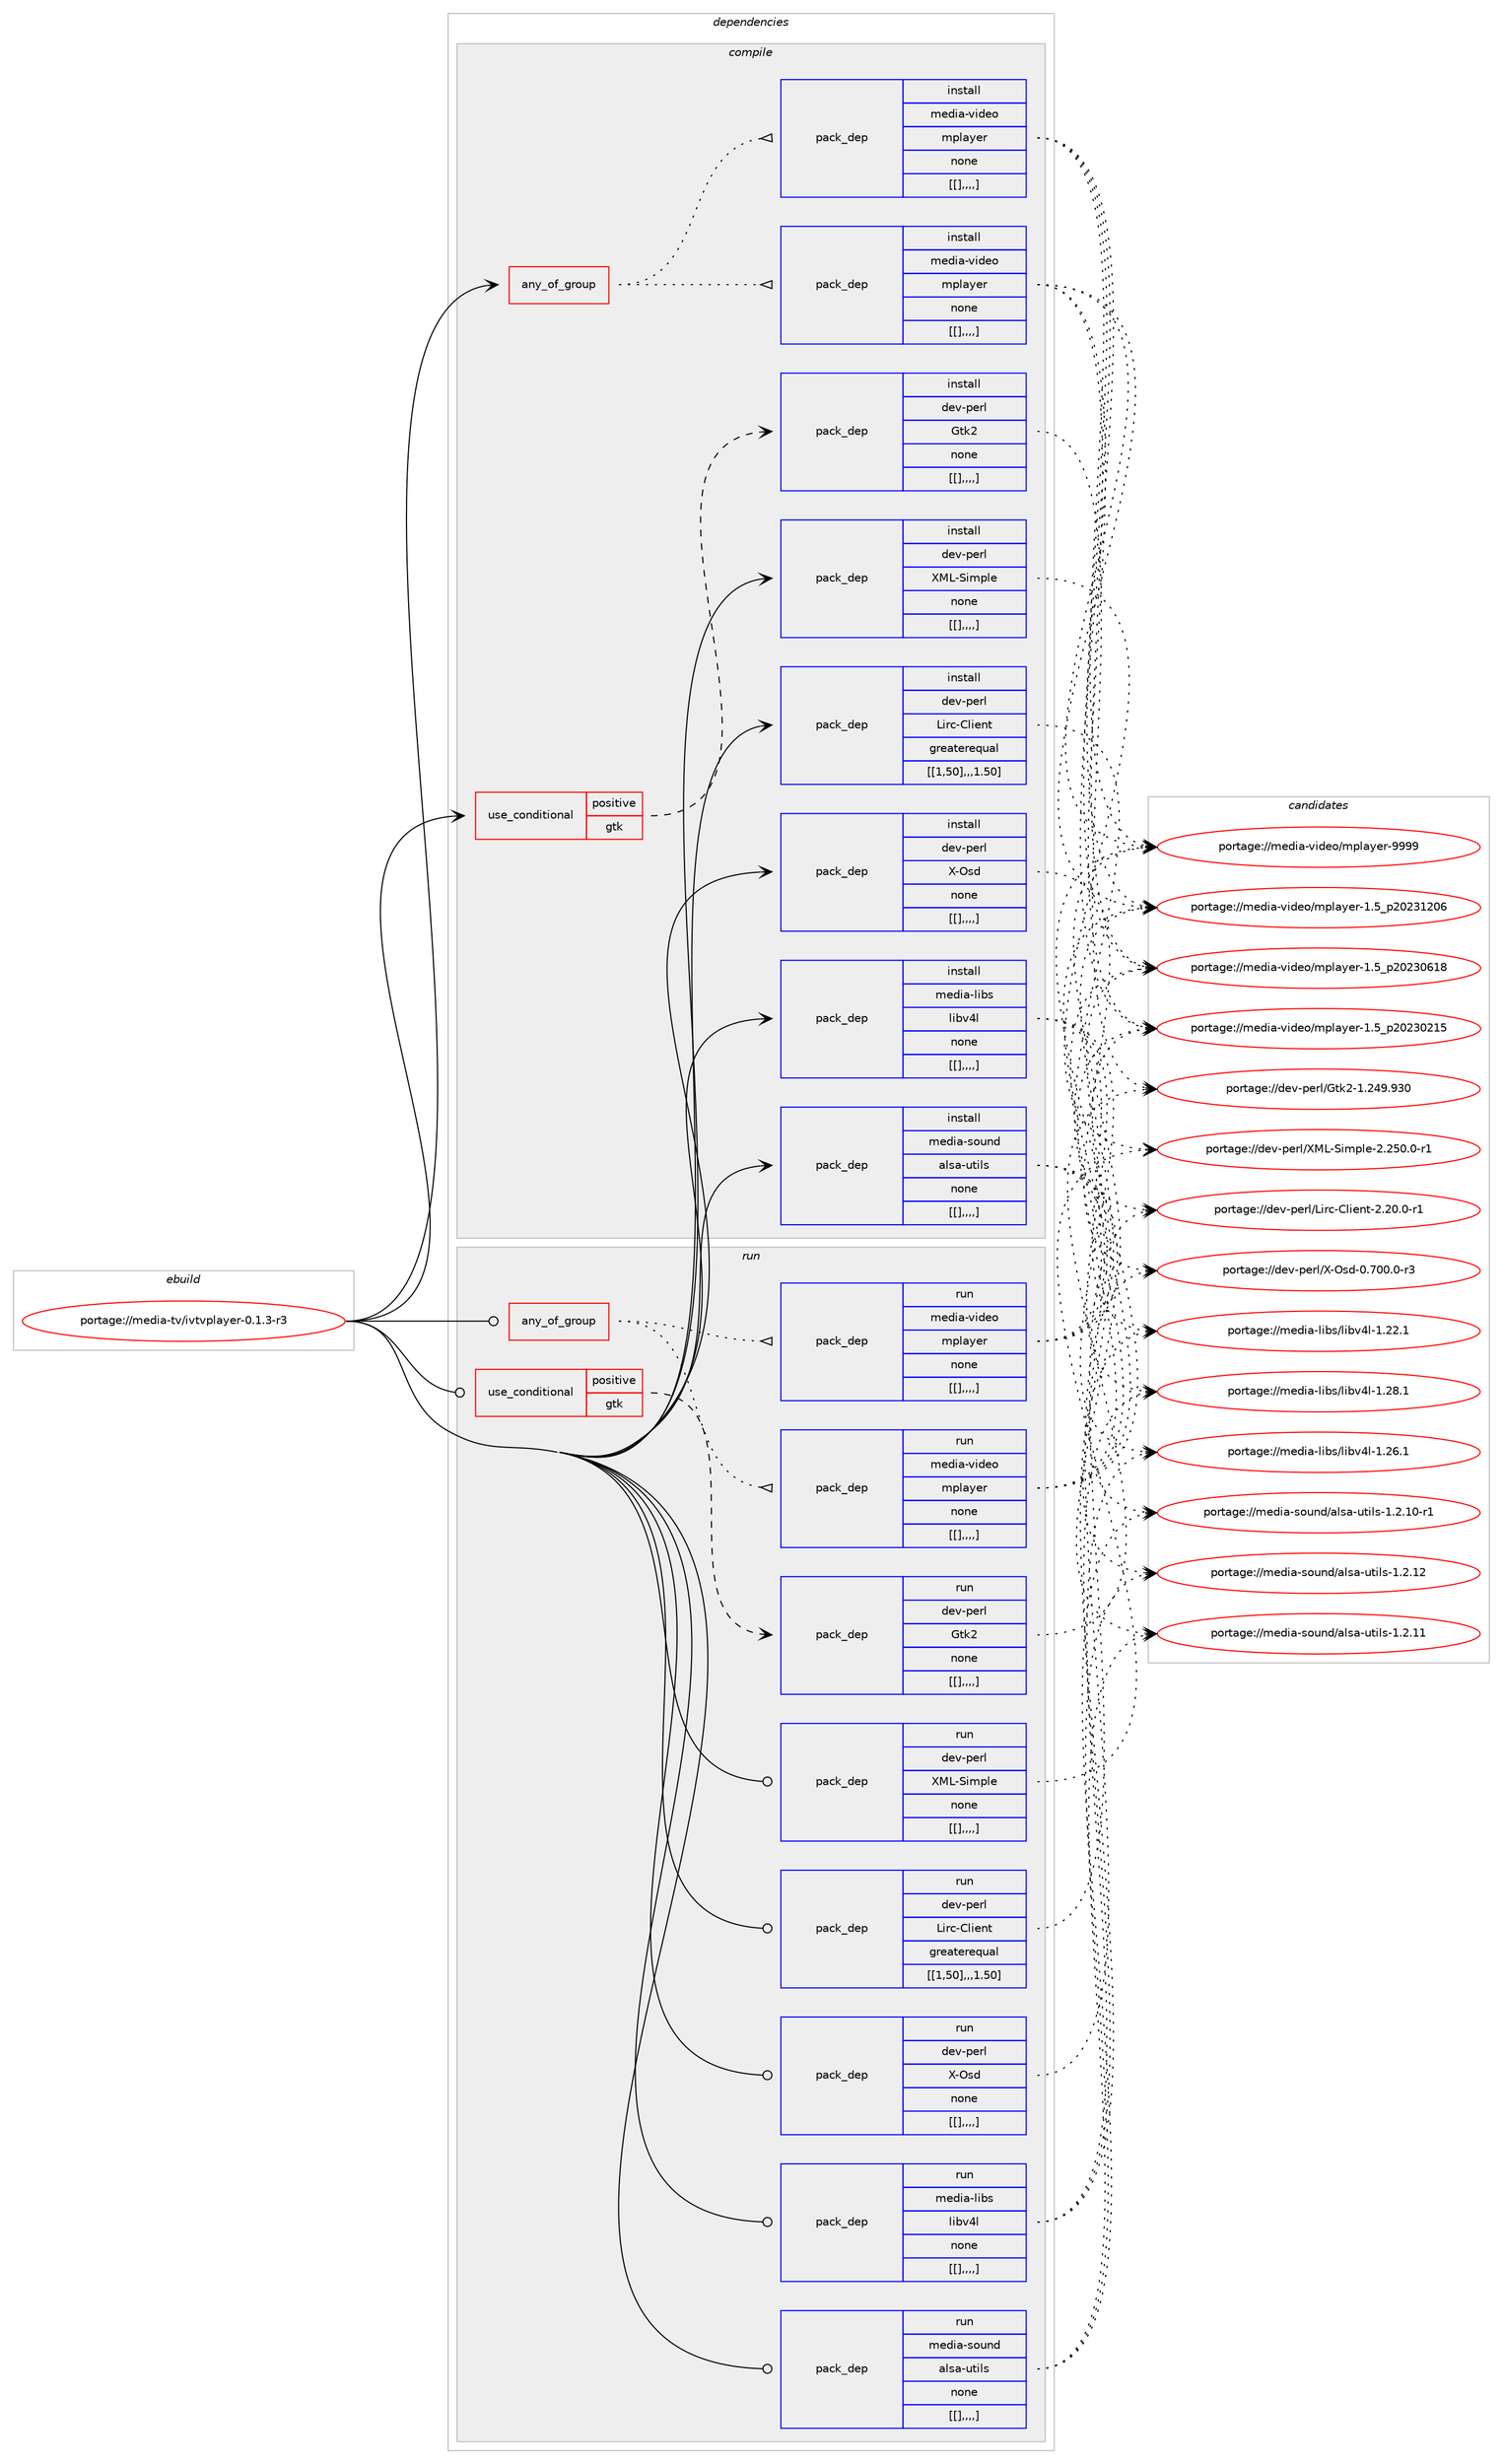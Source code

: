 digraph prolog {

# *************
# Graph options
# *************

newrank=true;
concentrate=true;
compound=true;
graph [rankdir=LR,fontname=Helvetica,fontsize=10,ranksep=1.5];#, ranksep=2.5, nodesep=0.2];
edge  [arrowhead=vee];
node  [fontname=Helvetica,fontsize=10];

# **********
# The ebuild
# **********

subgraph cluster_leftcol {
color=gray;
label=<<i>ebuild</i>>;
id [label="portage://media-tv/ivtvplayer-0.1.3-r3", color=red, width=4, href="../media-tv/ivtvplayer-0.1.3-r3.svg"];
}

# ****************
# The dependencies
# ****************

subgraph cluster_midcol {
color=gray;
label=<<i>dependencies</i>>;
subgraph cluster_compile {
fillcolor="#eeeeee";
style=filled;
label=<<i>compile</i>>;
subgraph any2475 {
dependency340285 [label=<<TABLE BORDER="0" CELLBORDER="1" CELLSPACING="0" CELLPADDING="4"><TR><TD CELLPADDING="10">any_of_group</TD></TR></TABLE>>, shape=none, color=red];subgraph pack251605 {
dependency340286 [label=<<TABLE BORDER="0" CELLBORDER="1" CELLSPACING="0" CELLPADDING="4" WIDTH="220"><TR><TD ROWSPAN="6" CELLPADDING="30">pack_dep</TD></TR><TR><TD WIDTH="110">install</TD></TR><TR><TD>media-video</TD></TR><TR><TD>mplayer</TD></TR><TR><TD>none</TD></TR><TR><TD>[[],,,,]</TD></TR></TABLE>>, shape=none, color=blue];
}
dependency340285:e -> dependency340286:w [weight=20,style="dotted",arrowhead="oinv"];
subgraph pack251606 {
dependency340287 [label=<<TABLE BORDER="0" CELLBORDER="1" CELLSPACING="0" CELLPADDING="4" WIDTH="220"><TR><TD ROWSPAN="6" CELLPADDING="30">pack_dep</TD></TR><TR><TD WIDTH="110">install</TD></TR><TR><TD>media-video</TD></TR><TR><TD>mplayer</TD></TR><TR><TD>none</TD></TR><TR><TD>[[],,,,]</TD></TR></TABLE>>, shape=none, color=blue];
}
dependency340285:e -> dependency340287:w [weight=20,style="dotted",arrowhead="oinv"];
}
id:e -> dependency340285:w [weight=20,style="solid",arrowhead="vee"];
subgraph cond86033 {
dependency340288 [label=<<TABLE BORDER="0" CELLBORDER="1" CELLSPACING="0" CELLPADDING="4"><TR><TD ROWSPAN="3" CELLPADDING="10">use_conditional</TD></TR><TR><TD>positive</TD></TR><TR><TD>gtk</TD></TR></TABLE>>, shape=none, color=red];
subgraph pack251607 {
dependency340289 [label=<<TABLE BORDER="0" CELLBORDER="1" CELLSPACING="0" CELLPADDING="4" WIDTH="220"><TR><TD ROWSPAN="6" CELLPADDING="30">pack_dep</TD></TR><TR><TD WIDTH="110">install</TD></TR><TR><TD>dev-perl</TD></TR><TR><TD>Gtk2</TD></TR><TR><TD>none</TD></TR><TR><TD>[[],,,,]</TD></TR></TABLE>>, shape=none, color=blue];
}
dependency340288:e -> dependency340289:w [weight=20,style="dashed",arrowhead="vee"];
}
id:e -> dependency340288:w [weight=20,style="solid",arrowhead="vee"];
subgraph pack251608 {
dependency340290 [label=<<TABLE BORDER="0" CELLBORDER="1" CELLSPACING="0" CELLPADDING="4" WIDTH="220"><TR><TD ROWSPAN="6" CELLPADDING="30">pack_dep</TD></TR><TR><TD WIDTH="110">install</TD></TR><TR><TD>dev-perl</TD></TR><TR><TD>Lirc-Client</TD></TR><TR><TD>greaterequal</TD></TR><TR><TD>[[1,50],,,1.50]</TD></TR></TABLE>>, shape=none, color=blue];
}
id:e -> dependency340290:w [weight=20,style="solid",arrowhead="vee"];
subgraph pack251609 {
dependency340291 [label=<<TABLE BORDER="0" CELLBORDER="1" CELLSPACING="0" CELLPADDING="4" WIDTH="220"><TR><TD ROWSPAN="6" CELLPADDING="30">pack_dep</TD></TR><TR><TD WIDTH="110">install</TD></TR><TR><TD>dev-perl</TD></TR><TR><TD>X-Osd</TD></TR><TR><TD>none</TD></TR><TR><TD>[[],,,,]</TD></TR></TABLE>>, shape=none, color=blue];
}
id:e -> dependency340291:w [weight=20,style="solid",arrowhead="vee"];
subgraph pack251610 {
dependency340292 [label=<<TABLE BORDER="0" CELLBORDER="1" CELLSPACING="0" CELLPADDING="4" WIDTH="220"><TR><TD ROWSPAN="6" CELLPADDING="30">pack_dep</TD></TR><TR><TD WIDTH="110">install</TD></TR><TR><TD>dev-perl</TD></TR><TR><TD>XML-Simple</TD></TR><TR><TD>none</TD></TR><TR><TD>[[],,,,]</TD></TR></TABLE>>, shape=none, color=blue];
}
id:e -> dependency340292:w [weight=20,style="solid",arrowhead="vee"];
subgraph pack251611 {
dependency340293 [label=<<TABLE BORDER="0" CELLBORDER="1" CELLSPACING="0" CELLPADDING="4" WIDTH="220"><TR><TD ROWSPAN="6" CELLPADDING="30">pack_dep</TD></TR><TR><TD WIDTH="110">install</TD></TR><TR><TD>media-libs</TD></TR><TR><TD>libv4l</TD></TR><TR><TD>none</TD></TR><TR><TD>[[],,,,]</TD></TR></TABLE>>, shape=none, color=blue];
}
id:e -> dependency340293:w [weight=20,style="solid",arrowhead="vee"];
subgraph pack251612 {
dependency340294 [label=<<TABLE BORDER="0" CELLBORDER="1" CELLSPACING="0" CELLPADDING="4" WIDTH="220"><TR><TD ROWSPAN="6" CELLPADDING="30">pack_dep</TD></TR><TR><TD WIDTH="110">install</TD></TR><TR><TD>media-sound</TD></TR><TR><TD>alsa-utils</TD></TR><TR><TD>none</TD></TR><TR><TD>[[],,,,]</TD></TR></TABLE>>, shape=none, color=blue];
}
id:e -> dependency340294:w [weight=20,style="solid",arrowhead="vee"];
}
subgraph cluster_compileandrun {
fillcolor="#eeeeee";
style=filled;
label=<<i>compile and run</i>>;
}
subgraph cluster_run {
fillcolor="#eeeeee";
style=filled;
label=<<i>run</i>>;
subgraph any2476 {
dependency340295 [label=<<TABLE BORDER="0" CELLBORDER="1" CELLSPACING="0" CELLPADDING="4"><TR><TD CELLPADDING="10">any_of_group</TD></TR></TABLE>>, shape=none, color=red];subgraph pack251613 {
dependency340296 [label=<<TABLE BORDER="0" CELLBORDER="1" CELLSPACING="0" CELLPADDING="4" WIDTH="220"><TR><TD ROWSPAN="6" CELLPADDING="30">pack_dep</TD></TR><TR><TD WIDTH="110">run</TD></TR><TR><TD>media-video</TD></TR><TR><TD>mplayer</TD></TR><TR><TD>none</TD></TR><TR><TD>[[],,,,]</TD></TR></TABLE>>, shape=none, color=blue];
}
dependency340295:e -> dependency340296:w [weight=20,style="dotted",arrowhead="oinv"];
subgraph pack251614 {
dependency340297 [label=<<TABLE BORDER="0" CELLBORDER="1" CELLSPACING="0" CELLPADDING="4" WIDTH="220"><TR><TD ROWSPAN="6" CELLPADDING="30">pack_dep</TD></TR><TR><TD WIDTH="110">run</TD></TR><TR><TD>media-video</TD></TR><TR><TD>mplayer</TD></TR><TR><TD>none</TD></TR><TR><TD>[[],,,,]</TD></TR></TABLE>>, shape=none, color=blue];
}
dependency340295:e -> dependency340297:w [weight=20,style="dotted",arrowhead="oinv"];
}
id:e -> dependency340295:w [weight=20,style="solid",arrowhead="odot"];
subgraph cond86034 {
dependency340298 [label=<<TABLE BORDER="0" CELLBORDER="1" CELLSPACING="0" CELLPADDING="4"><TR><TD ROWSPAN="3" CELLPADDING="10">use_conditional</TD></TR><TR><TD>positive</TD></TR><TR><TD>gtk</TD></TR></TABLE>>, shape=none, color=red];
subgraph pack251615 {
dependency340299 [label=<<TABLE BORDER="0" CELLBORDER="1" CELLSPACING="0" CELLPADDING="4" WIDTH="220"><TR><TD ROWSPAN="6" CELLPADDING="30">pack_dep</TD></TR><TR><TD WIDTH="110">run</TD></TR><TR><TD>dev-perl</TD></TR><TR><TD>Gtk2</TD></TR><TR><TD>none</TD></TR><TR><TD>[[],,,,]</TD></TR></TABLE>>, shape=none, color=blue];
}
dependency340298:e -> dependency340299:w [weight=20,style="dashed",arrowhead="vee"];
}
id:e -> dependency340298:w [weight=20,style="solid",arrowhead="odot"];
subgraph pack251616 {
dependency340300 [label=<<TABLE BORDER="0" CELLBORDER="1" CELLSPACING="0" CELLPADDING="4" WIDTH="220"><TR><TD ROWSPAN="6" CELLPADDING="30">pack_dep</TD></TR><TR><TD WIDTH="110">run</TD></TR><TR><TD>dev-perl</TD></TR><TR><TD>Lirc-Client</TD></TR><TR><TD>greaterequal</TD></TR><TR><TD>[[1,50],,,1.50]</TD></TR></TABLE>>, shape=none, color=blue];
}
id:e -> dependency340300:w [weight=20,style="solid",arrowhead="odot"];
subgraph pack251617 {
dependency340301 [label=<<TABLE BORDER="0" CELLBORDER="1" CELLSPACING="0" CELLPADDING="4" WIDTH="220"><TR><TD ROWSPAN="6" CELLPADDING="30">pack_dep</TD></TR><TR><TD WIDTH="110">run</TD></TR><TR><TD>dev-perl</TD></TR><TR><TD>X-Osd</TD></TR><TR><TD>none</TD></TR><TR><TD>[[],,,,]</TD></TR></TABLE>>, shape=none, color=blue];
}
id:e -> dependency340301:w [weight=20,style="solid",arrowhead="odot"];
subgraph pack251618 {
dependency340302 [label=<<TABLE BORDER="0" CELLBORDER="1" CELLSPACING="0" CELLPADDING="4" WIDTH="220"><TR><TD ROWSPAN="6" CELLPADDING="30">pack_dep</TD></TR><TR><TD WIDTH="110">run</TD></TR><TR><TD>dev-perl</TD></TR><TR><TD>XML-Simple</TD></TR><TR><TD>none</TD></TR><TR><TD>[[],,,,]</TD></TR></TABLE>>, shape=none, color=blue];
}
id:e -> dependency340302:w [weight=20,style="solid",arrowhead="odot"];
subgraph pack251619 {
dependency340303 [label=<<TABLE BORDER="0" CELLBORDER="1" CELLSPACING="0" CELLPADDING="4" WIDTH="220"><TR><TD ROWSPAN="6" CELLPADDING="30">pack_dep</TD></TR><TR><TD WIDTH="110">run</TD></TR><TR><TD>media-libs</TD></TR><TR><TD>libv4l</TD></TR><TR><TD>none</TD></TR><TR><TD>[[],,,,]</TD></TR></TABLE>>, shape=none, color=blue];
}
id:e -> dependency340303:w [weight=20,style="solid",arrowhead="odot"];
subgraph pack251620 {
dependency340304 [label=<<TABLE BORDER="0" CELLBORDER="1" CELLSPACING="0" CELLPADDING="4" WIDTH="220"><TR><TD ROWSPAN="6" CELLPADDING="30">pack_dep</TD></TR><TR><TD WIDTH="110">run</TD></TR><TR><TD>media-sound</TD></TR><TR><TD>alsa-utils</TD></TR><TR><TD>none</TD></TR><TR><TD>[[],,,,]</TD></TR></TABLE>>, shape=none, color=blue];
}
id:e -> dependency340304:w [weight=20,style="solid",arrowhead="odot"];
}
}

# **************
# The candidates
# **************

subgraph cluster_choices {
rank=same;
color=gray;
label=<<i>candidates</i>>;

subgraph choice251605 {
color=black;
nodesep=1;
choice109101100105974511810510010111147109112108971211011144557575757 [label="portage://media-video/mplayer-9999", color=red, width=4,href="../media-video/mplayer-9999.svg"];
choice1091011001059745118105100101111471091121089712110111445494653951125048505149504854 [label="portage://media-video/mplayer-1.5_p20231206", color=red, width=4,href="../media-video/mplayer-1.5_p20231206.svg"];
choice1091011001059745118105100101111471091121089712110111445494653951125048505148544956 [label="portage://media-video/mplayer-1.5_p20230618", color=red, width=4,href="../media-video/mplayer-1.5_p20230618.svg"];
choice1091011001059745118105100101111471091121089712110111445494653951125048505148504953 [label="portage://media-video/mplayer-1.5_p20230215", color=red, width=4,href="../media-video/mplayer-1.5_p20230215.svg"];
dependency340286:e -> choice109101100105974511810510010111147109112108971211011144557575757:w [style=dotted,weight="100"];
dependency340286:e -> choice1091011001059745118105100101111471091121089712110111445494653951125048505149504854:w [style=dotted,weight="100"];
dependency340286:e -> choice1091011001059745118105100101111471091121089712110111445494653951125048505148544956:w [style=dotted,weight="100"];
dependency340286:e -> choice1091011001059745118105100101111471091121089712110111445494653951125048505148504953:w [style=dotted,weight="100"];
}
subgraph choice251606 {
color=black;
nodesep=1;
choice109101100105974511810510010111147109112108971211011144557575757 [label="portage://media-video/mplayer-9999", color=red, width=4,href="../media-video/mplayer-9999.svg"];
choice1091011001059745118105100101111471091121089712110111445494653951125048505149504854 [label="portage://media-video/mplayer-1.5_p20231206", color=red, width=4,href="../media-video/mplayer-1.5_p20231206.svg"];
choice1091011001059745118105100101111471091121089712110111445494653951125048505148544956 [label="portage://media-video/mplayer-1.5_p20230618", color=red, width=4,href="../media-video/mplayer-1.5_p20230618.svg"];
choice1091011001059745118105100101111471091121089712110111445494653951125048505148504953 [label="portage://media-video/mplayer-1.5_p20230215", color=red, width=4,href="../media-video/mplayer-1.5_p20230215.svg"];
dependency340287:e -> choice109101100105974511810510010111147109112108971211011144557575757:w [style=dotted,weight="100"];
dependency340287:e -> choice1091011001059745118105100101111471091121089712110111445494653951125048505149504854:w [style=dotted,weight="100"];
dependency340287:e -> choice1091011001059745118105100101111471091121089712110111445494653951125048505148544956:w [style=dotted,weight="100"];
dependency340287:e -> choice1091011001059745118105100101111471091121089712110111445494653951125048505148504953:w [style=dotted,weight="100"];
}
subgraph choice251607 {
color=black;
nodesep=1;
choice1001011184511210111410847711161075045494650525746575148 [label="portage://dev-perl/Gtk2-1.249.930", color=red, width=4,href="../dev-perl/Gtk2-1.249.930.svg"];
dependency340289:e -> choice1001011184511210111410847711161075045494650525746575148:w [style=dotted,weight="100"];
}
subgraph choice251608 {
color=black;
nodesep=1;
choice100101118451121011141084776105114994567108105101110116455046504846484511449 [label="portage://dev-perl/Lirc-Client-2.20.0-r1", color=red, width=4,href="../dev-perl/Lirc-Client-2.20.0-r1.svg"];
dependency340290:e -> choice100101118451121011141084776105114994567108105101110116455046504846484511449:w [style=dotted,weight="100"];
}
subgraph choice251609 {
color=black;
nodesep=1;
choice100101118451121011141084788457911510045484655484846484511451 [label="portage://dev-perl/X-Osd-0.700.0-r3", color=red, width=4,href="../dev-perl/X-Osd-0.700.0-r3.svg"];
dependency340291:e -> choice100101118451121011141084788457911510045484655484846484511451:w [style=dotted,weight="100"];
}
subgraph choice251610 {
color=black;
nodesep=1;
choice1001011184511210111410847887776458310510911210810145504650534846484511449 [label="portage://dev-perl/XML-Simple-2.250.0-r1", color=red, width=4,href="../dev-perl/XML-Simple-2.250.0-r1.svg"];
dependency340292:e -> choice1001011184511210111410847887776458310510911210810145504650534846484511449:w [style=dotted,weight="100"];
}
subgraph choice251611 {
color=black;
nodesep=1;
choice10910110010597451081059811547108105981185210845494650564649 [label="portage://media-libs/libv4l-1.28.1", color=red, width=4,href="../media-libs/libv4l-1.28.1.svg"];
choice10910110010597451081059811547108105981185210845494650544649 [label="portage://media-libs/libv4l-1.26.1", color=red, width=4,href="../media-libs/libv4l-1.26.1.svg"];
choice10910110010597451081059811547108105981185210845494650504649 [label="portage://media-libs/libv4l-1.22.1", color=red, width=4,href="../media-libs/libv4l-1.22.1.svg"];
dependency340293:e -> choice10910110010597451081059811547108105981185210845494650564649:w [style=dotted,weight="100"];
dependency340293:e -> choice10910110010597451081059811547108105981185210845494650544649:w [style=dotted,weight="100"];
dependency340293:e -> choice10910110010597451081059811547108105981185210845494650504649:w [style=dotted,weight="100"];
}
subgraph choice251612 {
color=black;
nodesep=1;
choice10910110010597451151111171101004797108115974511711610510811545494650464950 [label="portage://media-sound/alsa-utils-1.2.12", color=red, width=4,href="../media-sound/alsa-utils-1.2.12.svg"];
choice10910110010597451151111171101004797108115974511711610510811545494650464949 [label="portage://media-sound/alsa-utils-1.2.11", color=red, width=4,href="../media-sound/alsa-utils-1.2.11.svg"];
choice109101100105974511511111711010047971081159745117116105108115454946504649484511449 [label="portage://media-sound/alsa-utils-1.2.10-r1", color=red, width=4,href="../media-sound/alsa-utils-1.2.10-r1.svg"];
dependency340294:e -> choice10910110010597451151111171101004797108115974511711610510811545494650464950:w [style=dotted,weight="100"];
dependency340294:e -> choice10910110010597451151111171101004797108115974511711610510811545494650464949:w [style=dotted,weight="100"];
dependency340294:e -> choice109101100105974511511111711010047971081159745117116105108115454946504649484511449:w [style=dotted,weight="100"];
}
subgraph choice251613 {
color=black;
nodesep=1;
choice109101100105974511810510010111147109112108971211011144557575757 [label="portage://media-video/mplayer-9999", color=red, width=4,href="../media-video/mplayer-9999.svg"];
choice1091011001059745118105100101111471091121089712110111445494653951125048505149504854 [label="portage://media-video/mplayer-1.5_p20231206", color=red, width=4,href="../media-video/mplayer-1.5_p20231206.svg"];
choice1091011001059745118105100101111471091121089712110111445494653951125048505148544956 [label="portage://media-video/mplayer-1.5_p20230618", color=red, width=4,href="../media-video/mplayer-1.5_p20230618.svg"];
choice1091011001059745118105100101111471091121089712110111445494653951125048505148504953 [label="portage://media-video/mplayer-1.5_p20230215", color=red, width=4,href="../media-video/mplayer-1.5_p20230215.svg"];
dependency340296:e -> choice109101100105974511810510010111147109112108971211011144557575757:w [style=dotted,weight="100"];
dependency340296:e -> choice1091011001059745118105100101111471091121089712110111445494653951125048505149504854:w [style=dotted,weight="100"];
dependency340296:e -> choice1091011001059745118105100101111471091121089712110111445494653951125048505148544956:w [style=dotted,weight="100"];
dependency340296:e -> choice1091011001059745118105100101111471091121089712110111445494653951125048505148504953:w [style=dotted,weight="100"];
}
subgraph choice251614 {
color=black;
nodesep=1;
choice109101100105974511810510010111147109112108971211011144557575757 [label="portage://media-video/mplayer-9999", color=red, width=4,href="../media-video/mplayer-9999.svg"];
choice1091011001059745118105100101111471091121089712110111445494653951125048505149504854 [label="portage://media-video/mplayer-1.5_p20231206", color=red, width=4,href="../media-video/mplayer-1.5_p20231206.svg"];
choice1091011001059745118105100101111471091121089712110111445494653951125048505148544956 [label="portage://media-video/mplayer-1.5_p20230618", color=red, width=4,href="../media-video/mplayer-1.5_p20230618.svg"];
choice1091011001059745118105100101111471091121089712110111445494653951125048505148504953 [label="portage://media-video/mplayer-1.5_p20230215", color=red, width=4,href="../media-video/mplayer-1.5_p20230215.svg"];
dependency340297:e -> choice109101100105974511810510010111147109112108971211011144557575757:w [style=dotted,weight="100"];
dependency340297:e -> choice1091011001059745118105100101111471091121089712110111445494653951125048505149504854:w [style=dotted,weight="100"];
dependency340297:e -> choice1091011001059745118105100101111471091121089712110111445494653951125048505148544956:w [style=dotted,weight="100"];
dependency340297:e -> choice1091011001059745118105100101111471091121089712110111445494653951125048505148504953:w [style=dotted,weight="100"];
}
subgraph choice251615 {
color=black;
nodesep=1;
choice1001011184511210111410847711161075045494650525746575148 [label="portage://dev-perl/Gtk2-1.249.930", color=red, width=4,href="../dev-perl/Gtk2-1.249.930.svg"];
dependency340299:e -> choice1001011184511210111410847711161075045494650525746575148:w [style=dotted,weight="100"];
}
subgraph choice251616 {
color=black;
nodesep=1;
choice100101118451121011141084776105114994567108105101110116455046504846484511449 [label="portage://dev-perl/Lirc-Client-2.20.0-r1", color=red, width=4,href="../dev-perl/Lirc-Client-2.20.0-r1.svg"];
dependency340300:e -> choice100101118451121011141084776105114994567108105101110116455046504846484511449:w [style=dotted,weight="100"];
}
subgraph choice251617 {
color=black;
nodesep=1;
choice100101118451121011141084788457911510045484655484846484511451 [label="portage://dev-perl/X-Osd-0.700.0-r3", color=red, width=4,href="../dev-perl/X-Osd-0.700.0-r3.svg"];
dependency340301:e -> choice100101118451121011141084788457911510045484655484846484511451:w [style=dotted,weight="100"];
}
subgraph choice251618 {
color=black;
nodesep=1;
choice1001011184511210111410847887776458310510911210810145504650534846484511449 [label="portage://dev-perl/XML-Simple-2.250.0-r1", color=red, width=4,href="../dev-perl/XML-Simple-2.250.0-r1.svg"];
dependency340302:e -> choice1001011184511210111410847887776458310510911210810145504650534846484511449:w [style=dotted,weight="100"];
}
subgraph choice251619 {
color=black;
nodesep=1;
choice10910110010597451081059811547108105981185210845494650564649 [label="portage://media-libs/libv4l-1.28.1", color=red, width=4,href="../media-libs/libv4l-1.28.1.svg"];
choice10910110010597451081059811547108105981185210845494650544649 [label="portage://media-libs/libv4l-1.26.1", color=red, width=4,href="../media-libs/libv4l-1.26.1.svg"];
choice10910110010597451081059811547108105981185210845494650504649 [label="portage://media-libs/libv4l-1.22.1", color=red, width=4,href="../media-libs/libv4l-1.22.1.svg"];
dependency340303:e -> choice10910110010597451081059811547108105981185210845494650564649:w [style=dotted,weight="100"];
dependency340303:e -> choice10910110010597451081059811547108105981185210845494650544649:w [style=dotted,weight="100"];
dependency340303:e -> choice10910110010597451081059811547108105981185210845494650504649:w [style=dotted,weight="100"];
}
subgraph choice251620 {
color=black;
nodesep=1;
choice10910110010597451151111171101004797108115974511711610510811545494650464950 [label="portage://media-sound/alsa-utils-1.2.12", color=red, width=4,href="../media-sound/alsa-utils-1.2.12.svg"];
choice10910110010597451151111171101004797108115974511711610510811545494650464949 [label="portage://media-sound/alsa-utils-1.2.11", color=red, width=4,href="../media-sound/alsa-utils-1.2.11.svg"];
choice109101100105974511511111711010047971081159745117116105108115454946504649484511449 [label="portage://media-sound/alsa-utils-1.2.10-r1", color=red, width=4,href="../media-sound/alsa-utils-1.2.10-r1.svg"];
dependency340304:e -> choice10910110010597451151111171101004797108115974511711610510811545494650464950:w [style=dotted,weight="100"];
dependency340304:e -> choice10910110010597451151111171101004797108115974511711610510811545494650464949:w [style=dotted,weight="100"];
dependency340304:e -> choice109101100105974511511111711010047971081159745117116105108115454946504649484511449:w [style=dotted,weight="100"];
}
}

}
